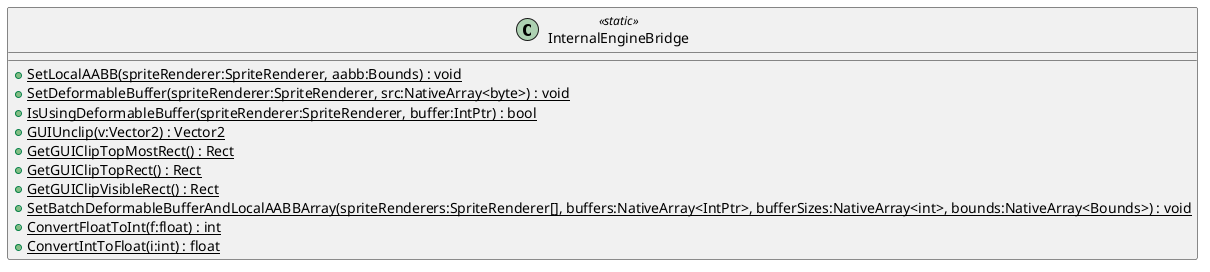 @startuml
class InternalEngineBridge <<static>> {
    + {static} SetLocalAABB(spriteRenderer:SpriteRenderer, aabb:Bounds) : void
    + {static} SetDeformableBuffer(spriteRenderer:SpriteRenderer, src:NativeArray<byte>) : void
    + {static} IsUsingDeformableBuffer(spriteRenderer:SpriteRenderer, buffer:IntPtr) : bool
    + {static} GUIUnclip(v:Vector2) : Vector2
    + {static} GetGUIClipTopMostRect() : Rect
    + {static} GetGUIClipTopRect() : Rect
    + {static} GetGUIClipVisibleRect() : Rect
    + {static} SetBatchDeformableBufferAndLocalAABBArray(spriteRenderers:SpriteRenderer[], buffers:NativeArray<IntPtr>, bufferSizes:NativeArray<int>, bounds:NativeArray<Bounds>) : void
    + {static} ConvertFloatToInt(f:float) : int
    + {static} ConvertIntToFloat(i:int) : float
}
@enduml
